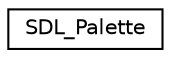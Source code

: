 digraph "Graphical Class Hierarchy"
{
 // LATEX_PDF_SIZE
  edge [fontname="Helvetica",fontsize="10",labelfontname="Helvetica",labelfontsize="10"];
  node [fontname="Helvetica",fontsize="10",shape=record];
  rankdir="LR";
  Node0 [label="SDL_Palette",height=0.2,width=0.4,color="black", fillcolor="white", style="filled",URL="$structSDL__Palette.html",tooltip=" "];
}
